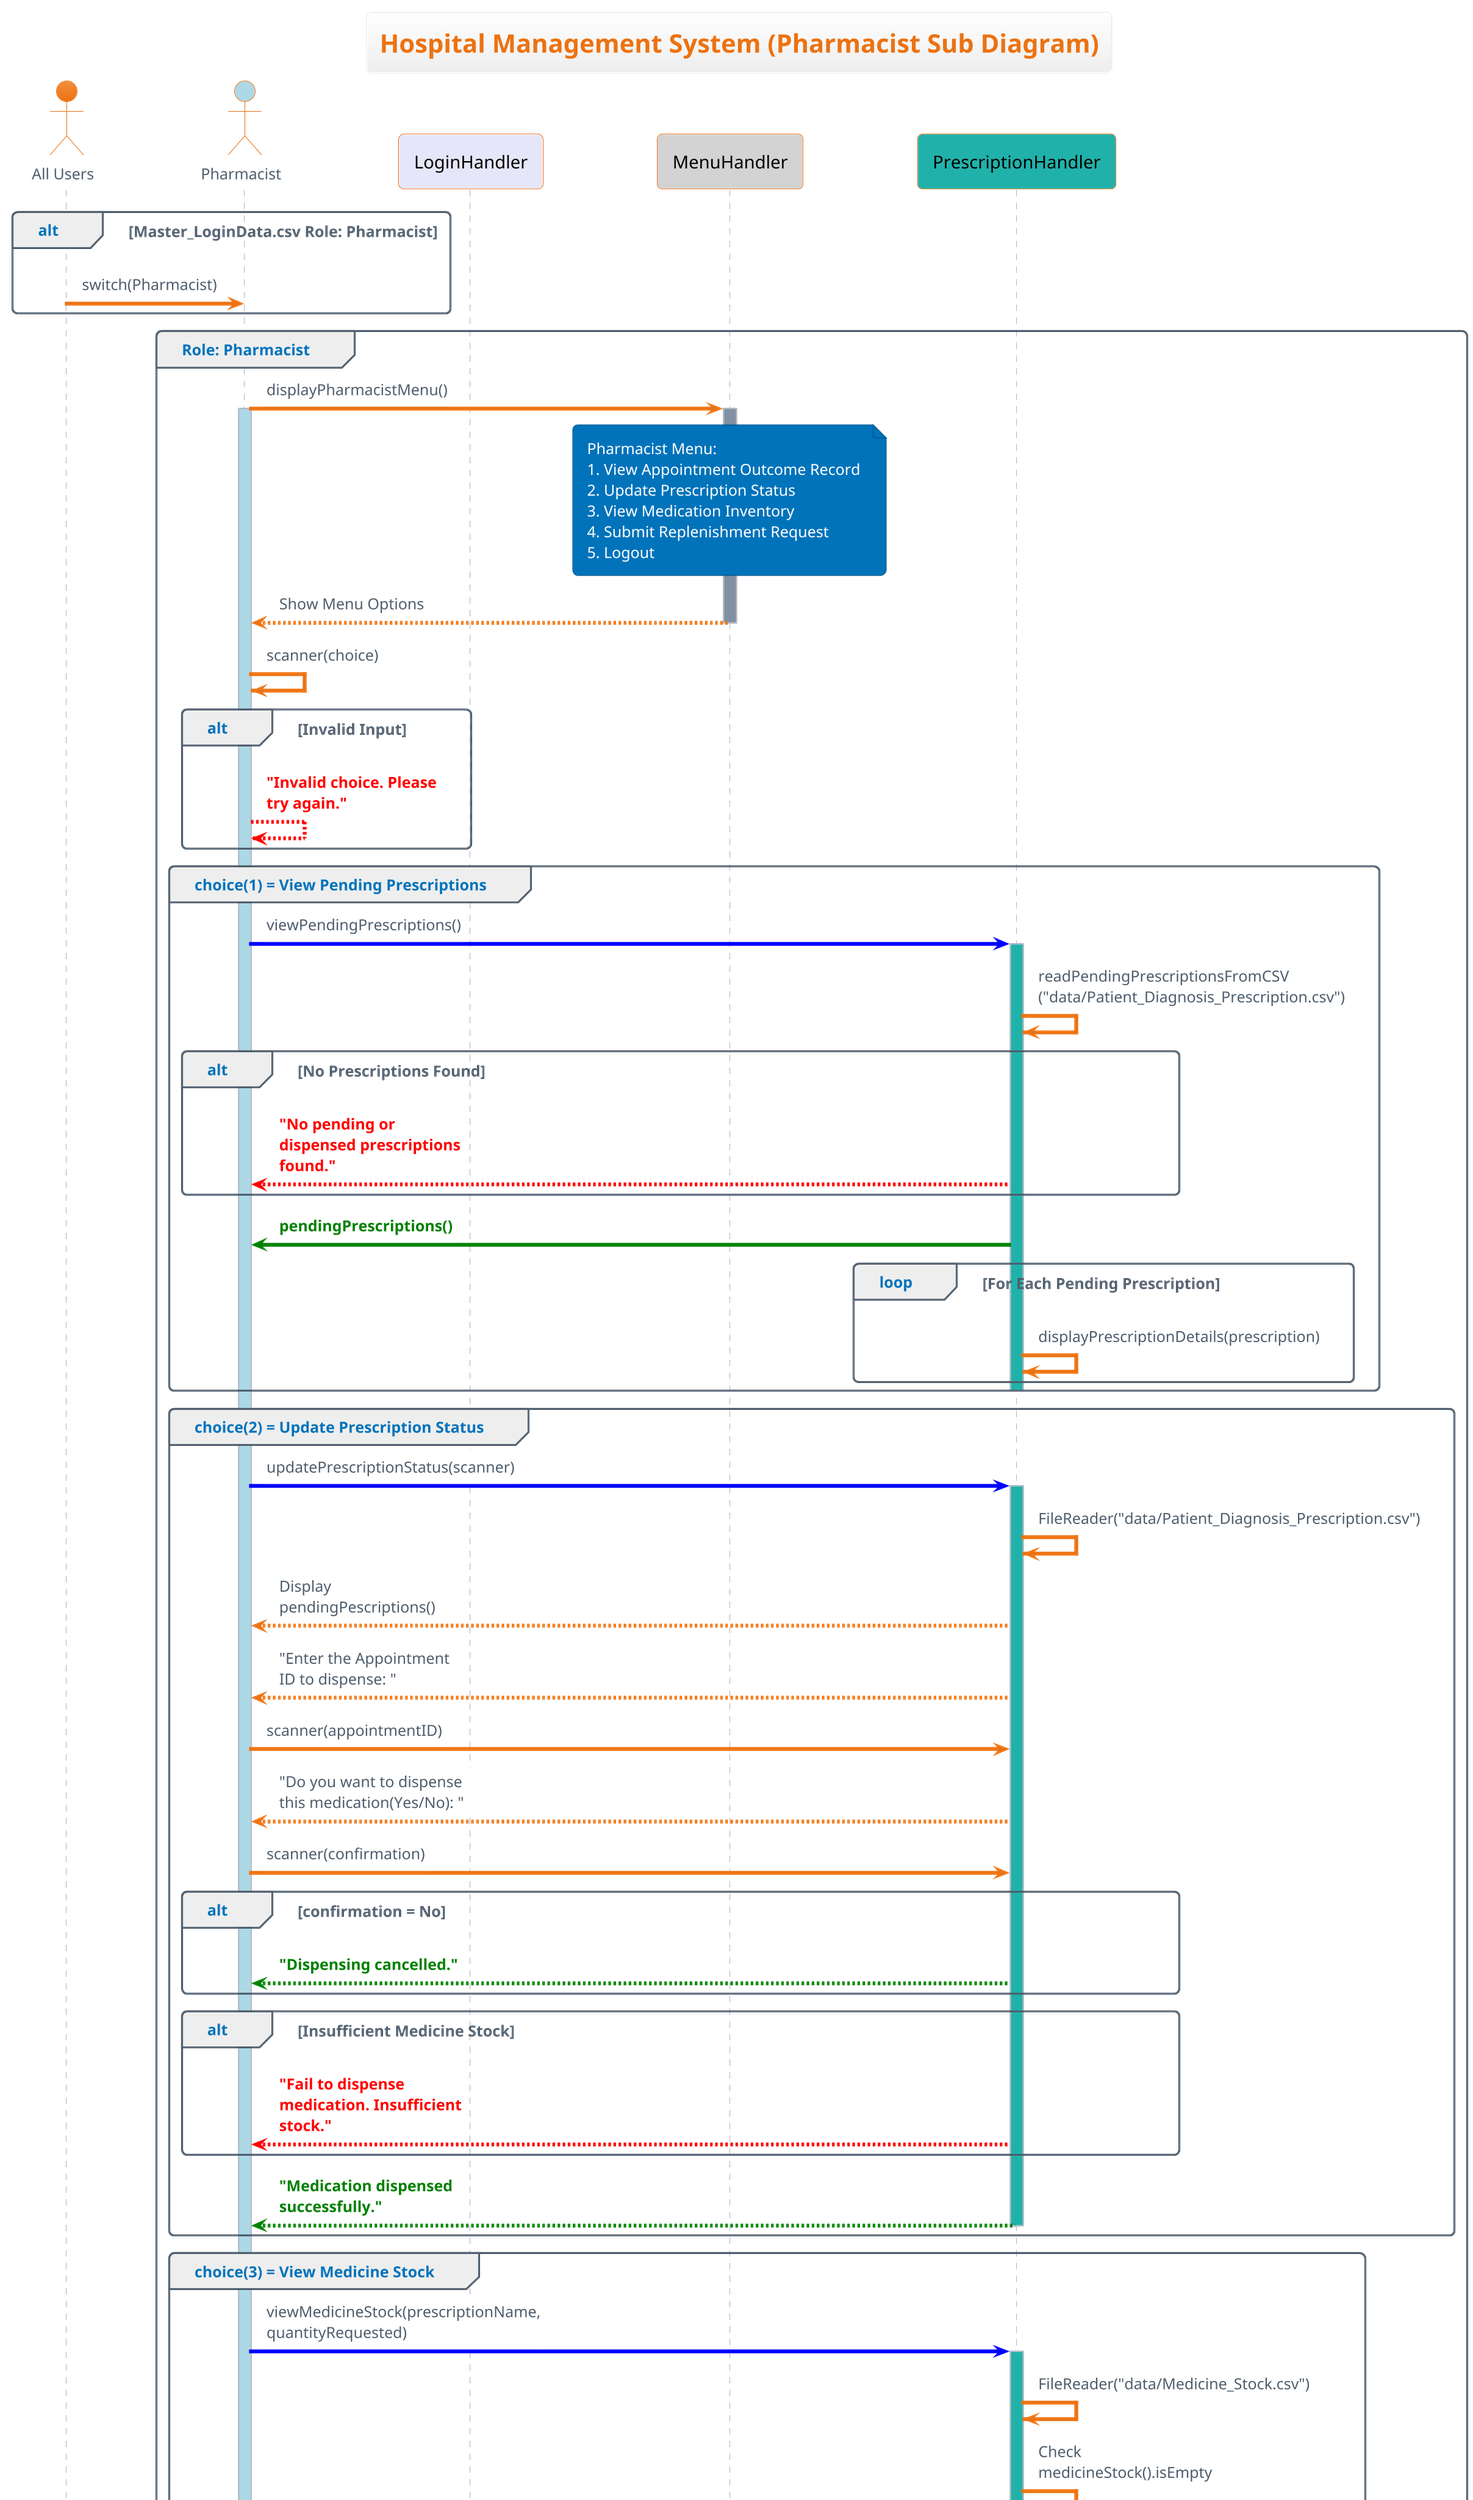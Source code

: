 
@startuml
title Hospital Management System (Pharmacist Sub Diagram)

scale 2

skinparam maxMessageSize 150
skinparam sequenceBoxPadding 10     

skinparam DefaultFontColor black
skinparam sequenceMessageBackgroundColor white
skinparam sequenceMessageFontColor black

skinparam SequenceArrowThickness 2

skinparam SequenceGroupBorderColor gray


' Set font properties for all alt/group text
skinparam sequenceGroupFontName Arial
skinparam sequenceGroupFontSize 14
skinparam sequenceGroupFontColor black
skinparam sequenceGroupBackgroundColor white



!theme aws-orange

actor "All Users" as AllUsers


actor Pharmacist #LightBlue


skinparam ParticipantFontColor black
skinparam ParticipantFontSize 14
skinparam ParticipantFontName Arial Black

participant LoginHandler #lavender
participant MenuHandler #lightgray
participant PrescriptionHandler #LightSeaGreen

alt Master_LoginData.csv Role: Pharmacist
    AllUsers -> Pharmacist: switch(Pharmacist)
end
Group Role: Pharmacist
    Pharmacist -> MenuHandler : displayPharmacistMenu()
    activate Pharmacist #LightBlue
    activate MenuHandler
    note over MenuHandler
    Pharmacist Menu:
    1. View Appointment Outcome Record
    2. Update Prescription Status
    3. View Medication Inventory
    4. Submit Replenishment Request
    5. Logout
    end note
    MenuHandler --> Pharmacist : Show Menu Options
    deactivate MenuHandler
        Pharmacist -> Pharmacist : scanner(choice)
        
        alt Invalid Input
            Pharmacist -[#red]-> Pharmacist :<font color=red><b>"Invalid choice. Please try again."
        end
        
        group choice(1) = View Pending Prescriptions
            Pharmacist -[#blue]> PrescriptionHandler : viewPendingPrescriptions()
            activate PrescriptionHandler #LightSeaGreen
            PrescriptionHandler -> PrescriptionHandler : readPendingPrescriptionsFromCSV\n("data/Patient_Diagnosis_Prescription.csv") 
            
            alt No Prescriptions Found
                PrescriptionHandler -[#red]-> Pharmacist :<font color=red><b>"No pending or dispensed prescriptions found."
            end
                PrescriptionHandler -[#green]> Pharmacist :<font color=green><b>pendingPrescriptions()
                loop For Each Pending Prescription
                    PrescriptionHandler -> PrescriptionHandler : displayPrescriptionDetails(prescription)
                end
            deactivate PrescriptionHandler
        end

        group choice(2) = Update Prescription Status
            Pharmacist -[#blue]> PrescriptionHandler : updatePrescriptionStatus(scanner)
            activate PrescriptionHandler #LightSeaGreen
            PrescriptionHandler -> PrescriptionHandler : FileReader("data/Patient_Diagnosis_Prescription.csv")
            PrescriptionHandler --> Pharmacist : Display pendingPescriptions()
            PrescriptionHandler --> Pharmacist : "Enter the Appointment ID to dispense: "
            Pharmacist -> PrescriptionHandler: scanner(appointmentID)
            PrescriptionHandler --> Pharmacist: "Do you want to dispense this medication(Yes/No): "
            Pharmacist -> PrescriptionHandler: scanner(confirmation)
            alt confirmation = No
                PrescriptionHandler -[#green]-> Pharmacist :<font color=green><b>"Dispensing cancelled."
            end                
                alt Insufficient Medicine Stock
                    PrescriptionHandler -[#red]-> Pharmacist :<font color=red><b>"Fail to dispense medication. Insufficient stock."
                end
                    PrescriptionHandler -[#green]-> Pharmacist :<font color=green><b>"Medication dispensed successfully."
            deactivate PrescriptionHandler
        end

        group choice(3) = View Medicine Stock
            Pharmacist -[#blue]> PrescriptionHandler : viewMedicineStock(prescriptionName, quantityRequested)
            activate PrescriptionHandler #LightSeaGreen
            PrescriptionHandler -> PrescriptionHandler : FileReader("data/Medicine_Stock.csv")
            PrescriptionHandler -> PrescriptionHandler : Check medicineStock().isEmpty
            
            alt Insufficient Medicine Stock
                PrescriptionHandler -[#red]-> Pharmacist :<font color=red><b>"Not enough stock for [prescriptionName]."
            end
                PrescriptionHandler -> PrescriptionHandler : updateMedicineStock(prescriptionName, quantityRequested)
                PrescriptionHandler -[#green]> Pharmacist :<font color=green><b>"Stock updated successfully."
            
            deactivate PrescriptionHandler 
        end

        group choice(4) = Submit Replenishment Request
            Pharmacist -[#blue]> PrescriptionHandler : submitReplenishmentRequest(scanner, staffID)
            activate PrescriptionHandler #LightSeaGreen
            PrescriptionHandler -> PrescriptionHandler : viewMedicineStock()
            PrescriptionHandler -> PrescriptionHandler : getAvailableMedicines()

            alt No Available Medicine
                PrescriptionHandler -[#red]-> Pharmacist :<font color=red><b>"No medicines available for replenishment."
            end
                PrescriptionHandler --> Pharmacist :display Available Medicine, "Enter the Medicine Name: "
            Pharmacist -> PrescriptionHandler : scanner(medicineName)

            alt Invalid medicineName
                PrescriptionHandler -[#red]-> Pharmacist :<font color=red><b>"Invalid medicine name. Please select from the available medicines listed above."
            end
                PrescriptionHandler --> Pharmacist :"Enter the quantity to request: "
            

            Pharmacist -> PrescriptionHandler : scanner(requestedQuantity)
            PrescriptionHandler -> PrescriptionHandler : submitReplenishmentRequest(requestedQuantity)
            
            alt Invalid Quantity
                PrescriptionHandler -[#red]-> Pharmacist :<font color=red><b>"Invalid input for quantity. Please enter a number."
            end
                PrescriptionHandler -> PrescriptionHandler : writeReplenishmentRequest(medicineName, requestedQuantity, staffId)
                PrescriptionHandler -[#green]> Pharmacist :<font color=green><b>"Replenishment request for " + medicineName + " has been recorded successfully."
            
            deactivate PrescriptionHandler
        end

        group choice(5) = Logout
            Pharmacist -[#blue]> LoginHandler : logout(userID, "Pharmacist")
            activate LoginHandler #lavender
            LoginHandler --> Pharmacist : "Logging Out..."
            deactivate LoginHandler
            end
            end
            Pharmacist --> AllUsers : Logged Out
            deactivate Pharmacist


@enduml